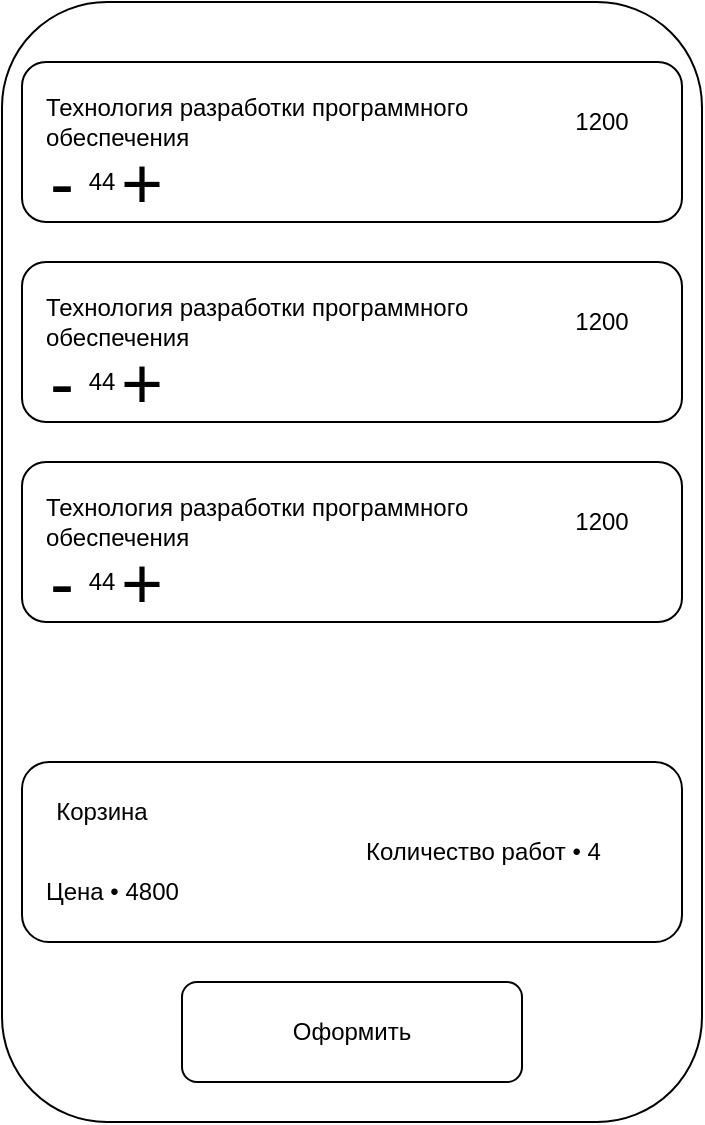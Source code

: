 <mxfile>
    <diagram id="cmV0o7xppqUw6TdD6BX-" name="Page-1">
        <mxGraphModel dx="919" dy="664" grid="1" gridSize="10" guides="1" tooltips="1" connect="1" arrows="1" fold="1" page="1" pageScale="1" pageWidth="850" pageHeight="1100" math="0" shadow="0">
            <root>
                <mxCell id="0"/>
                <mxCell id="1" parent="0"/>
                <mxCell id="2" value="" style="rounded=1;whiteSpace=wrap;html=1;fillColor=none;" vertex="1" parent="1">
                    <mxGeometry x="140" y="190" width="350" height="560" as="geometry"/>
                </mxCell>
                <mxCell id="9" value="" style="group;fillColor=default;" vertex="1" connectable="0" parent="1">
                    <mxGeometry x="230" y="680" width="170" height="50" as="geometry"/>
                </mxCell>
                <mxCell id="7" value="" style="rounded=1;whiteSpace=wrap;html=1;fillColor=none;" vertex="1" parent="9">
                    <mxGeometry width="170" height="50" as="geometry"/>
                </mxCell>
                <mxCell id="8" value="Оформить" style="text;html=1;strokeColor=none;fillColor=none;align=center;verticalAlign=middle;whiteSpace=wrap;rounded=0;" vertex="1" parent="9">
                    <mxGeometry x="5" y="10" width="160" height="30" as="geometry"/>
                </mxCell>
                <mxCell id="34" value="" style="group;fontSize=24;" vertex="1" connectable="0" parent="1">
                    <mxGeometry x="150" y="320" width="330" height="80" as="geometry"/>
                </mxCell>
                <mxCell id="35" value="" style="rounded=1;whiteSpace=wrap;html=1;" vertex="1" parent="34">
                    <mxGeometry width="330" height="80" as="geometry"/>
                </mxCell>
                <mxCell id="36" value="" style="group" vertex="1" connectable="0" parent="34">
                    <mxGeometry x="10" y="10" width="295" height="40" as="geometry"/>
                </mxCell>
                <mxCell id="37" value="Технология разработки программного обеспечения" style="text;html=1;strokeColor=none;fillColor=none;align=left;verticalAlign=middle;whiteSpace=wrap;rounded=0;" vertex="1" parent="36">
                    <mxGeometry width="220" height="40" as="geometry"/>
                </mxCell>
                <mxCell id="38" value="1200" style="text;html=1;strokeColor=none;fillColor=none;align=center;verticalAlign=middle;whiteSpace=wrap;rounded=0;" vertex="1" parent="36">
                    <mxGeometry x="250" width="60" height="40" as="geometry"/>
                </mxCell>
                <mxCell id="48" value="44" style="text;html=1;strokeColor=none;fillColor=none;align=center;verticalAlign=middle;whiteSpace=wrap;rounded=0;" vertex="1" parent="34">
                    <mxGeometry x="30" y="50" width="20" height="20" as="geometry"/>
                </mxCell>
                <mxCell id="49" value="+" style="text;html=1;strokeColor=none;fillColor=none;align=center;verticalAlign=middle;whiteSpace=wrap;rounded=0;fontSize=36;" vertex="1" parent="34">
                    <mxGeometry x="50" y="50" width="20" height="20" as="geometry"/>
                </mxCell>
                <mxCell id="52" value="-" style="text;html=1;strokeColor=none;fillColor=none;align=center;verticalAlign=middle;whiteSpace=wrap;rounded=0;fontSize=36;" vertex="1" parent="34">
                    <mxGeometry x="10" y="50" width="20" height="20" as="geometry"/>
                </mxCell>
                <mxCell id="40" value="" style="group;fillColor=none;" vertex="1" connectable="0" parent="1">
                    <mxGeometry x="150" y="610" width="330" height="50" as="geometry"/>
                </mxCell>
                <mxCell id="41" value="" style="rounded=1;whiteSpace=wrap;html=1;fillColor=default;" vertex="1" parent="40">
                    <mxGeometry y="-40" width="330" height="90" as="geometry"/>
                </mxCell>
                <mxCell id="45" value="Цена&amp;nbsp;• 4800" style="text;html=1;strokeColor=none;fillColor=none;align=left;verticalAlign=middle;whiteSpace=wrap;rounded=0;" vertex="1" parent="40">
                    <mxGeometry x="10" y="10" width="130" height="30" as="geometry"/>
                </mxCell>
                <mxCell id="42" value="Корзина" style="text;html=1;strokeColor=none;fillColor=none;align=center;verticalAlign=middle;whiteSpace=wrap;rounded=0;" vertex="1" parent="40">
                    <mxGeometry x="10" y="-30" width="60.29" height="30" as="geometry"/>
                </mxCell>
                <mxCell id="44" value="Количество работ&amp;nbsp;• 4" style="text;html=1;strokeColor=none;fillColor=none;align=left;verticalAlign=middle;whiteSpace=wrap;rounded=0;" vertex="1" parent="1">
                    <mxGeometry x="319.71" y="600" width="150.29" height="30" as="geometry"/>
                </mxCell>
                <mxCell id="53" value="" style="group;fontSize=24;" vertex="1" connectable="0" parent="1">
                    <mxGeometry x="150" y="220" width="330" height="80" as="geometry"/>
                </mxCell>
                <mxCell id="54" value="" style="rounded=1;whiteSpace=wrap;html=1;" vertex="1" parent="53">
                    <mxGeometry width="330" height="80" as="geometry"/>
                </mxCell>
                <mxCell id="55" value="" style="group" vertex="1" connectable="0" parent="53">
                    <mxGeometry x="10" y="10" width="295" height="40" as="geometry"/>
                </mxCell>
                <mxCell id="56" value="Технология разработки программного обеспечения" style="text;html=1;strokeColor=none;fillColor=none;align=left;verticalAlign=middle;whiteSpace=wrap;rounded=0;" vertex="1" parent="55">
                    <mxGeometry width="220" height="40" as="geometry"/>
                </mxCell>
                <mxCell id="57" value="1200" style="text;html=1;strokeColor=none;fillColor=none;align=center;verticalAlign=middle;whiteSpace=wrap;rounded=0;" vertex="1" parent="55">
                    <mxGeometry x="250" width="60" height="40" as="geometry"/>
                </mxCell>
                <mxCell id="58" value="44" style="text;html=1;strokeColor=none;fillColor=none;align=center;verticalAlign=middle;whiteSpace=wrap;rounded=0;" vertex="1" parent="53">
                    <mxGeometry x="30" y="50" width="20" height="20" as="geometry"/>
                </mxCell>
                <mxCell id="59" value="+" style="text;html=1;strokeColor=none;fillColor=none;align=center;verticalAlign=middle;whiteSpace=wrap;rounded=0;fontSize=36;" vertex="1" parent="53">
                    <mxGeometry x="50" y="50" width="20" height="20" as="geometry"/>
                </mxCell>
                <mxCell id="60" value="-" style="text;html=1;strokeColor=none;fillColor=none;align=center;verticalAlign=middle;whiteSpace=wrap;rounded=0;fontSize=36;" vertex="1" parent="53">
                    <mxGeometry x="10" y="50" width="20" height="20" as="geometry"/>
                </mxCell>
                <mxCell id="61" value="" style="group;fontSize=24;" vertex="1" connectable="0" parent="1">
                    <mxGeometry x="150" y="420" width="330" height="80" as="geometry"/>
                </mxCell>
                <mxCell id="62" value="" style="rounded=1;whiteSpace=wrap;html=1;" vertex="1" parent="61">
                    <mxGeometry width="330" height="80" as="geometry"/>
                </mxCell>
                <mxCell id="63" value="" style="group" vertex="1" connectable="0" parent="61">
                    <mxGeometry x="10" y="10" width="295" height="40" as="geometry"/>
                </mxCell>
                <mxCell id="64" value="Технология разработки программного обеспечения" style="text;html=1;strokeColor=none;fillColor=none;align=left;verticalAlign=middle;whiteSpace=wrap;rounded=0;" vertex="1" parent="63">
                    <mxGeometry width="220" height="40" as="geometry"/>
                </mxCell>
                <mxCell id="65" value="1200" style="text;html=1;strokeColor=none;fillColor=none;align=center;verticalAlign=middle;whiteSpace=wrap;rounded=0;" vertex="1" parent="63">
                    <mxGeometry x="250" width="60" height="40" as="geometry"/>
                </mxCell>
                <mxCell id="66" value="44" style="text;html=1;strokeColor=none;fillColor=none;align=center;verticalAlign=middle;whiteSpace=wrap;rounded=0;" vertex="1" parent="61">
                    <mxGeometry x="30" y="50" width="20" height="20" as="geometry"/>
                </mxCell>
                <mxCell id="67" value="+" style="text;html=1;strokeColor=none;fillColor=none;align=center;verticalAlign=middle;whiteSpace=wrap;rounded=0;fontSize=36;" vertex="1" parent="61">
                    <mxGeometry x="50" y="50" width="20" height="20" as="geometry"/>
                </mxCell>
                <mxCell id="68" value="-" style="text;html=1;strokeColor=none;fillColor=none;align=center;verticalAlign=middle;whiteSpace=wrap;rounded=0;fontSize=36;" vertex="1" parent="61">
                    <mxGeometry x="10" y="50" width="20" height="20" as="geometry"/>
                </mxCell>
            </root>
        </mxGraphModel>
    </diagram>
</mxfile>